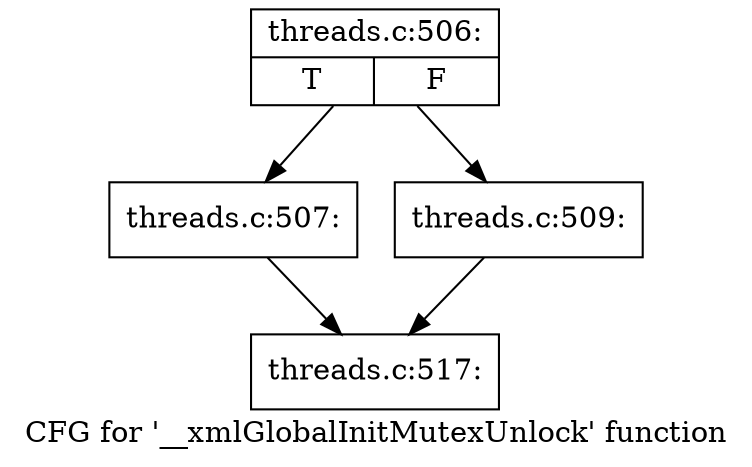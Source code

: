digraph "CFG for '__xmlGlobalInitMutexUnlock' function" {
	label="CFG for '__xmlGlobalInitMutexUnlock' function";

	Node0x55d75a895580 [shape=record,label="{threads.c:506:|{<s0>T|<s1>F}}"];
	Node0x55d75a895580 -> Node0x55d75a772f40;
	Node0x55d75a895580 -> Node0x55d75a8959c0;
	Node0x55d75a772f40 [shape=record,label="{threads.c:507:}"];
	Node0x55d75a772f40 -> Node0x55d75a8958d0;
	Node0x55d75a8959c0 [shape=record,label="{threads.c:509:}"];
	Node0x55d75a8959c0 -> Node0x55d75a8958d0;
	Node0x55d75a8958d0 [shape=record,label="{threads.c:517:}"];
}
